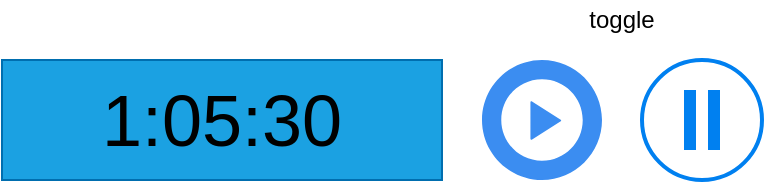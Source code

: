 <mxfile>
    <diagram id="XscRBU3O6w5SEkWXqVGT" name="Page-1">
        <mxGraphModel dx="1288" dy="425" grid="1" gridSize="10" guides="1" tooltips="1" connect="1" arrows="1" fold="1" page="1" pageScale="1" pageWidth="850" pageHeight="1100" math="0" shadow="0">
            <root>
                <mxCell id="0"/>
                <mxCell id="1" parent="0"/>
                <mxCell id="2" value="" style="rounded=0;whiteSpace=wrap;html=1;fillColor=#1ba1e2;strokeColor=#006EAF;fontColor=#ffffff;" vertex="1" parent="1">
                    <mxGeometry x="40" y="120" width="220" height="60" as="geometry"/>
                </mxCell>
                <mxCell id="3" value="&lt;font style=&quot;font-size: 36px&quot;&gt;1:05:30&lt;/font&gt;" style="text;html=1;strokeColor=none;fillColor=none;align=center;verticalAlign=middle;whiteSpace=wrap;rounded=0;" vertex="1" parent="1">
                    <mxGeometry x="50" y="120" width="200" height="60" as="geometry"/>
                </mxCell>
                <mxCell id="6" value="" style="html=1;aspect=fixed;strokeColor=none;shadow=0;align=center;verticalAlign=top;fillColor=#3B8DF1;shape=mxgraph.gcp2.play_start" vertex="1" parent="1">
                    <mxGeometry x="280" y="120" width="60" height="60" as="geometry"/>
                </mxCell>
                <mxCell id="9" value="" style="html=1;verticalLabelPosition=bottom;labelBackgroundColor=#ffffff;verticalAlign=top;shadow=0;dashed=0;strokeWidth=2;shape=mxgraph.ios7.misc.pause;strokeColor=#0080f0;" vertex="1" parent="1">
                    <mxGeometry x="360" y="120" width="60" height="60" as="geometry"/>
                </mxCell>
                <mxCell id="10" value="toggle" style="text;html=1;strokeColor=none;fillColor=none;align=center;verticalAlign=middle;whiteSpace=wrap;rounded=0;" vertex="1" parent="1">
                    <mxGeometry x="330" y="90" width="40" height="20" as="geometry"/>
                </mxCell>
            </root>
        </mxGraphModel>
    </diagram>
</mxfile>